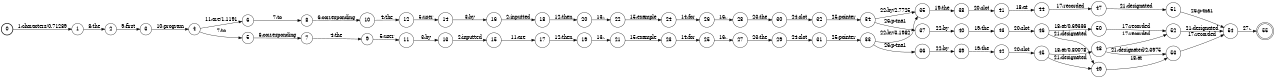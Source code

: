 digraph FST {
rankdir = LR;
size = "8.5,11";
label = "";
center = 1;
orientation = Portrait;
ranksep = "0.4";
nodesep = "0.25";
0 [label = "0", shape = circle, style = bold, fontsize = 14]
	0 -> 1 [label = "1:characters/0.71289", fontsize = 14];
1 [label = "1", shape = circle, style = solid, fontsize = 14]
	1 -> 2 [label = "8:the", fontsize = 14];
2 [label = "2", shape = circle, style = solid, fontsize = 14]
	2 -> 3 [label = "9:first", fontsize = 14];
3 [label = "3", shape = circle, style = solid, fontsize = 14]
	3 -> 4 [label = "10:program", fontsize = 14];
4 [label = "4", shape = circle, style = solid, fontsize = 14]
	4 -> 5 [label = "7:to", fontsize = 14];
	4 -> 6 [label = "11:are/1.1191", fontsize = 14];
5 [label = "5", shape = circle, style = solid, fontsize = 14]
	5 -> 7 [label = "6:corresponding", fontsize = 14];
6 [label = "6", shape = circle, style = solid, fontsize = 14]
	6 -> 8 [label = "7:to", fontsize = 14];
7 [label = "7", shape = circle, style = solid, fontsize = 14]
	7 -> 9 [label = "4:the", fontsize = 14];
8 [label = "8", shape = circle, style = solid, fontsize = 14]
	8 -> 10 [label = "6:corresponding", fontsize = 14];
9 [label = "9", shape = circle, style = solid, fontsize = 14]
	9 -> 11 [label = "5:user", fontsize = 14];
10 [label = "10", shape = circle, style = solid, fontsize = 14]
	10 -> 12 [label = "4:the", fontsize = 14];
11 [label = "11", shape = circle, style = solid, fontsize = 14]
	11 -> 13 [label = "3:by", fontsize = 14];
12 [label = "12", shape = circle, style = solid, fontsize = 14]
	12 -> 14 [label = "5:user", fontsize = 14];
13 [label = "13", shape = circle, style = solid, fontsize = 14]
	13 -> 15 [label = "2:inputted", fontsize = 14];
14 [label = "14", shape = circle, style = solid, fontsize = 14]
	14 -> 16 [label = "3:by", fontsize = 14];
15 [label = "15", shape = circle, style = solid, fontsize = 14]
	15 -> 17 [label = "11:are", fontsize = 14];
16 [label = "16", shape = circle, style = solid, fontsize = 14]
	16 -> 18 [label = "2:inputted", fontsize = 14];
17 [label = "17", shape = circle, style = solid, fontsize = 14]
	17 -> 19 [label = "12:then", fontsize = 14];
18 [label = "18", shape = circle, style = solid, fontsize = 14]
	18 -> 20 [label = "12:then", fontsize = 14];
19 [label = "19", shape = circle, style = solid, fontsize = 14]
	19 -> 21 [label = "13:,", fontsize = 14];
20 [label = "20", shape = circle, style = solid, fontsize = 14]
	20 -> 22 [label = "13:,", fontsize = 14];
21 [label = "21", shape = circle, style = solid, fontsize = 14]
	21 -> 23 [label = "15:example", fontsize = 14];
22 [label = "22", shape = circle, style = solid, fontsize = 14]
	22 -> 24 [label = "15:example", fontsize = 14];
23 [label = "23", shape = circle, style = solid, fontsize = 14]
	23 -> 25 [label = "14:for", fontsize = 14];
24 [label = "24", shape = circle, style = solid, fontsize = 14]
	24 -> 26 [label = "14:for", fontsize = 14];
25 [label = "25", shape = circle, style = solid, fontsize = 14]
	25 -> 27 [label = "16:,", fontsize = 14];
26 [label = "26", shape = circle, style = solid, fontsize = 14]
	26 -> 28 [label = "16:,", fontsize = 14];
27 [label = "27", shape = circle, style = solid, fontsize = 14]
	27 -> 29 [label = "23:the", fontsize = 14];
28 [label = "28", shape = circle, style = solid, fontsize = 14]
	28 -> 30 [label = "23:the", fontsize = 14];
29 [label = "29", shape = circle, style = solid, fontsize = 14]
	29 -> 31 [label = "24:slot", fontsize = 14];
30 [label = "30", shape = circle, style = solid, fontsize = 14]
	30 -> 32 [label = "24:slot", fontsize = 14];
31 [label = "31", shape = circle, style = solid, fontsize = 14]
	31 -> 33 [label = "25:pointer", fontsize = 14];
32 [label = "32", shape = circle, style = solid, fontsize = 14]
	32 -> 34 [label = "25:pointer", fontsize = 14];
33 [label = "33", shape = circle, style = solid, fontsize = 14]
	33 -> 35 [label = "22:by/3.1982", fontsize = 14];
	33 -> 36 [label = "26:p-tna1", fontsize = 14];
34 [label = "34", shape = circle, style = solid, fontsize = 14]
	34 -> 35 [label = "22:by/2.7725", fontsize = 14];
	34 -> 37 [label = "26:p-tna1", fontsize = 14];
35 [label = "35", shape = circle, style = solid, fontsize = 14]
	35 -> 38 [label = "19:the", fontsize = 14];
36 [label = "36", shape = circle, style = solid, fontsize = 14]
	36 -> 39 [label = "22:by", fontsize = 14];
37 [label = "37", shape = circle, style = solid, fontsize = 14]
	37 -> 40 [label = "22:by", fontsize = 14];
38 [label = "38", shape = circle, style = solid, fontsize = 14]
	38 -> 41 [label = "20:slot", fontsize = 14];
39 [label = "39", shape = circle, style = solid, fontsize = 14]
	39 -> 42 [label = "19:the", fontsize = 14];
40 [label = "40", shape = circle, style = solid, fontsize = 14]
	40 -> 43 [label = "19:the", fontsize = 14];
41 [label = "41", shape = circle, style = solid, fontsize = 14]
	41 -> 44 [label = "18:at", fontsize = 14];
42 [label = "42", shape = circle, style = solid, fontsize = 14]
	42 -> 45 [label = "20:slot", fontsize = 14];
43 [label = "43", shape = circle, style = solid, fontsize = 14]
	43 -> 46 [label = "20:slot", fontsize = 14];
44 [label = "44", shape = circle, style = solid, fontsize = 14]
	44 -> 47 [label = "17:recorded", fontsize = 14];
45 [label = "45", shape = circle, style = solid, fontsize = 14]
	45 -> 48 [label = "18:at/0.80078", fontsize = 14];
	45 -> 49 [label = "21:designated", fontsize = 14];
46 [label = "46", shape = circle, style = solid, fontsize = 14]
	46 -> 50 [label = "18:at/0.69336", fontsize = 14];
	46 -> 49 [label = "21:designated", fontsize = 14];
47 [label = "47", shape = circle, style = solid, fontsize = 14]
	47 -> 51 [label = "21:designated", fontsize = 14];
48 [label = "48", shape = circle, style = solid, fontsize = 14]
	48 -> 52 [label = "17:recorded", fontsize = 14];
	48 -> 53 [label = "21:designated/2.3975", fontsize = 14];
49 [label = "49", shape = circle, style = solid, fontsize = 14]
	49 -> 53 [label = "18:at", fontsize = 14];
50 [label = "50", shape = circle, style = solid, fontsize = 14]
	50 -> 52 [label = "17:recorded", fontsize = 14];
51 [label = "51", shape = circle, style = solid, fontsize = 14]
	51 -> 54 [label = "26:p-tna1", fontsize = 14];
52 [label = "52", shape = circle, style = solid, fontsize = 14]
	52 -> 54 [label = "21:designated", fontsize = 14];
53 [label = "53", shape = circle, style = solid, fontsize = 14]
	53 -> 54 [label = "17:recorded", fontsize = 14];
54 [label = "54", shape = circle, style = solid, fontsize = 14]
	54 -> 55 [label = "27:.", fontsize = 14];
55 [label = "55", shape = doublecircle, style = solid, fontsize = 14]
}
